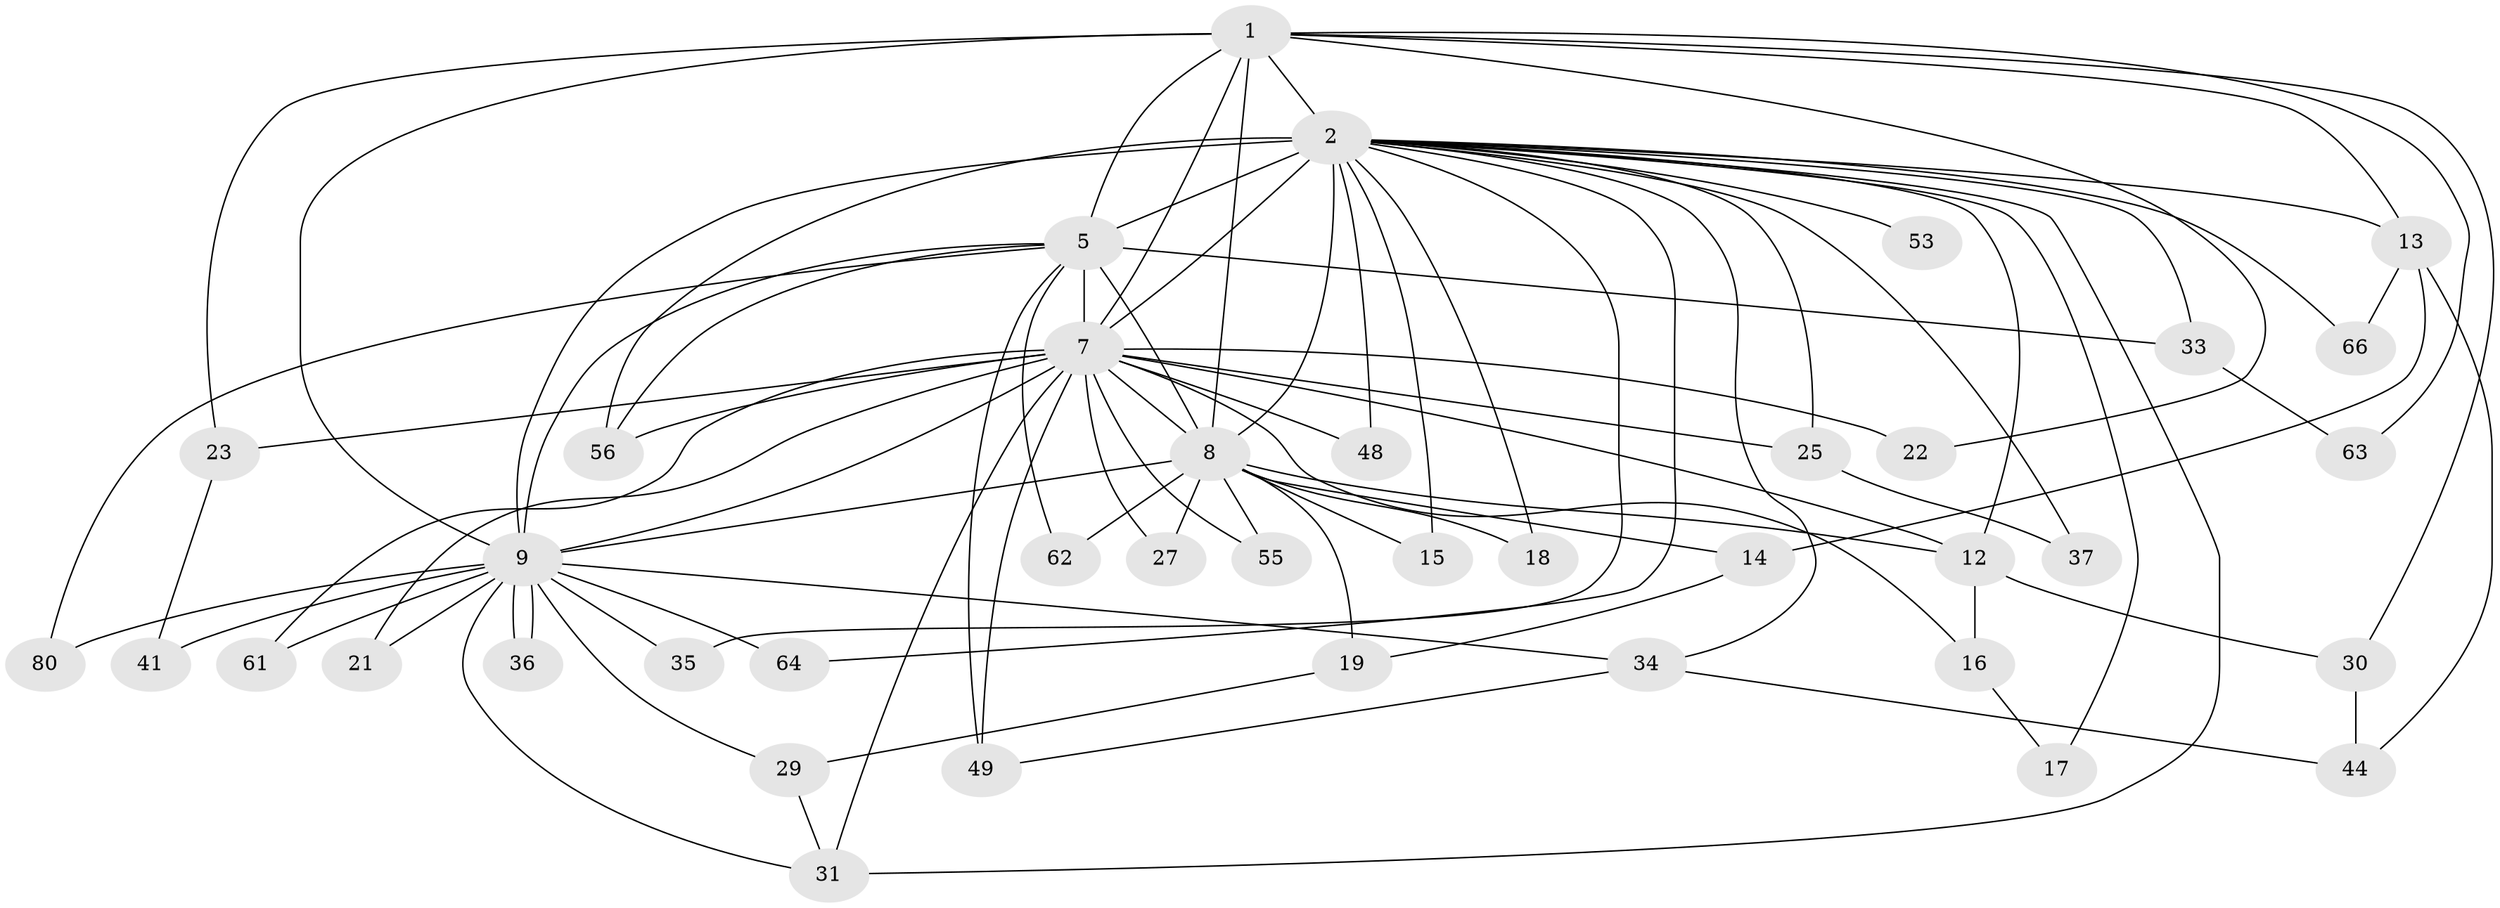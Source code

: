 // original degree distribution, {17: 0.024691358024691357, 20: 0.024691358024691357, 15: 0.012345679012345678, 13: 0.012345679012345678, 22: 0.012345679012345678, 21: 0.012345679012345678, 25: 0.012345679012345678, 19: 0.012345679012345678, 3: 0.2345679012345679, 5: 0.04938271604938271, 6: 0.012345679012345678, 2: 0.5308641975308642, 4: 0.04938271604938271}
// Generated by graph-tools (version 1.1) at 2025/14/03/09/25 04:14:05]
// undirected, 40 vertices, 88 edges
graph export_dot {
graph [start="1"]
  node [color=gray90,style=filled];
  1;
  2 [super="+28+60+3+4+74"];
  5 [super="+43+6"];
  7 [super="+51+42+45+38+10+78+54"];
  8 [super="+26"];
  9 [super="+58+39"];
  12;
  13 [super="+32"];
  14;
  15;
  16;
  17;
  18;
  19;
  21;
  22;
  23;
  25;
  27;
  29;
  30;
  31 [super="+76+75"];
  33 [super="+68+59"];
  34;
  35;
  36;
  37;
  41;
  44 [super="+77"];
  48;
  49 [super="+81"];
  53;
  55;
  56 [super="+73"];
  61;
  62;
  63;
  64;
  66;
  80;
  1 -- 2 [weight=4];
  1 -- 5 [weight=3];
  1 -- 7 [weight=3];
  1 -- 8;
  1 -- 9;
  1 -- 13;
  1 -- 22;
  1 -- 23;
  1 -- 30;
  1 -- 63;
  2 -- 5 [weight=9];
  2 -- 7 [weight=6];
  2 -- 8 [weight=5];
  2 -- 9 [weight=4];
  2 -- 13 [weight=2];
  2 -- 15;
  2 -- 17;
  2 -- 35;
  2 -- 64;
  2 -- 33;
  2 -- 37;
  2 -- 12;
  2 -- 18;
  2 -- 53 [weight=2];
  2 -- 31;
  2 -- 34;
  2 -- 66;
  2 -- 48;
  2 -- 56;
  2 -- 25;
  5 -- 7 [weight=9];
  5 -- 8 [weight=3];
  5 -- 9 [weight=6];
  5 -- 80;
  5 -- 33 [weight=2];
  5 -- 49;
  5 -- 56;
  5 -- 62;
  7 -- 8 [weight=3];
  7 -- 9 [weight=3];
  7 -- 22;
  7 -- 23;
  7 -- 25;
  7 -- 31;
  7 -- 48;
  7 -- 49;
  7 -- 12;
  7 -- 16;
  7 -- 21;
  7 -- 55;
  7 -- 56;
  7 -- 27;
  7 -- 61;
  8 -- 9;
  8 -- 12;
  8 -- 14;
  8 -- 15;
  8 -- 18;
  8 -- 19;
  8 -- 27;
  8 -- 62;
  8 -- 55;
  9 -- 21;
  9 -- 29;
  9 -- 31;
  9 -- 34;
  9 -- 35;
  9 -- 36;
  9 -- 36;
  9 -- 41;
  9 -- 61;
  9 -- 64;
  9 -- 80;
  12 -- 16;
  12 -- 30;
  13 -- 14;
  13 -- 44;
  13 -- 66;
  14 -- 19;
  16 -- 17;
  19 -- 29;
  23 -- 41;
  25 -- 37;
  29 -- 31;
  30 -- 44;
  33 -- 63;
  34 -- 44;
  34 -- 49;
}
